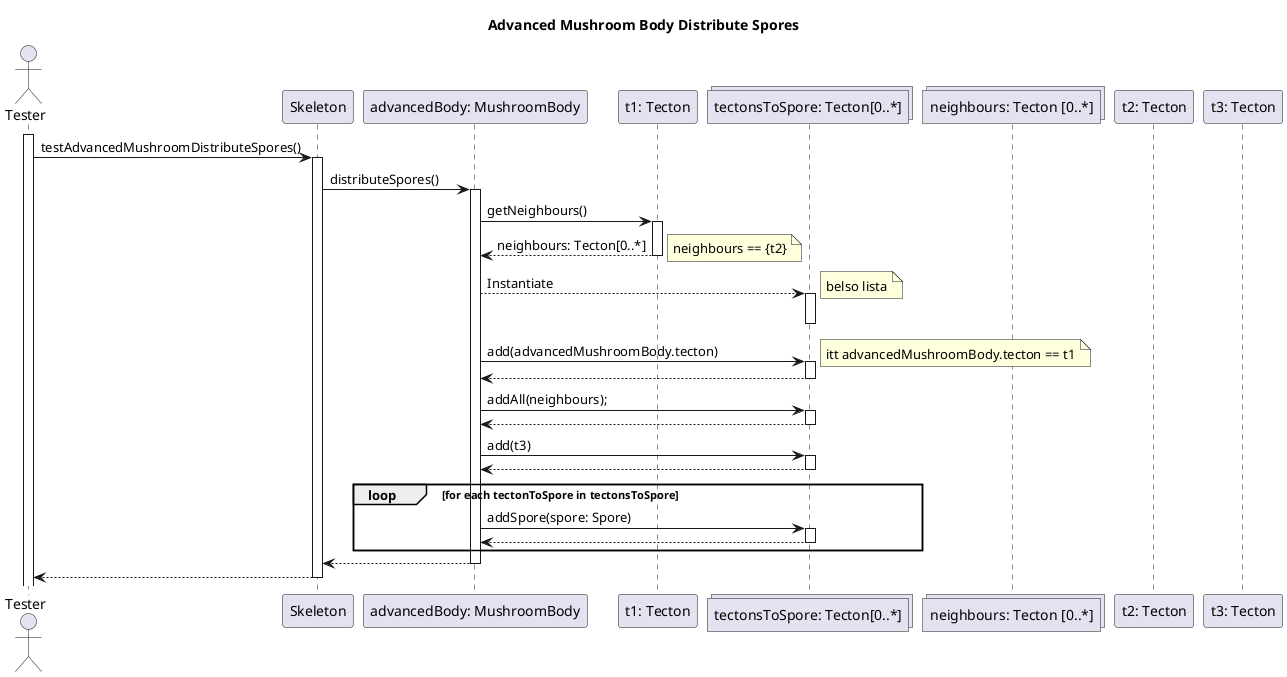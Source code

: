 @startuml Advanced Mushroom Body Distribute Spores

title Advanced Mushroom Body Distribute Spores

actor "Tester" as tester

participant "Skeleton" as skeleton

participant "advancedBody: MushroomBody" as amb

participant "t1: Tecton" as t1

activate tester

collections "tectonsToSpore: Tecton[0..*]" as tectons
collections "neighbours: Tecton [0..*]"
participant "t2: Tecton" as t2
participant "t3: Tecton" as t3

tester -> skeleton: testAdvancedMushroomDistributeSpores()
activate skeleton

skeleton -> amb: distributeSpores() 
activate amb

' COPY BEGIN

amb -> t1 : getNeighbours()

activate t1
t1 --> amb : neighbours: Tecton[0..*]
note right: neighbours == {t2} 
deactivate t1

amb --> tectons: Instantiate
note right: belso lista
activate tectons
deactivate tectons
    
    amb -> tectons: add(advancedMushroomBody.tecton) 
    note right: itt advancedMushroomBody.tecton == t1
    activate tectons
    tectons --> amb
    deactivate tectons
    
    amb -> tectons: addAll(neighbours);
    activate tectons
    tectons --> amb
    deactivate tectons

    ' Could not use
    ' opt body.age >= advancedAge
    '     loop for each neighbour in neighbours
    '         opt !tectonsToSpore.contains(neighbour)
    '             body -> tectons: tectonsToSpore.add(neighbourOfNeighbour)
    '             activate tectons
    '             tectons --> body
    '             deactivate tectons
    '         end
    '     end
    ' end

    amb -> tectons: add(t3)
    activate tectons
    tectons --> amb
    deactivate tectons

    loop for each tectonToSpore in tectonsToSpore
        amb -> tectons : addSpore(spore: Spore)
        activate tectons
        tectons --> amb 
        deactivate tectons
    end

    ' Not part of the test-case
    ' opt body.remainingSpore == 0
    '     body -> tecton : removeBody(body)
    '     activate tecton
    '     tecton --> body
    '     deactivate tecton
    ' end
' COPY END

amb --> skeleton
deactivate amb

skeleton --> tester
deactivate skeleton

@enduml